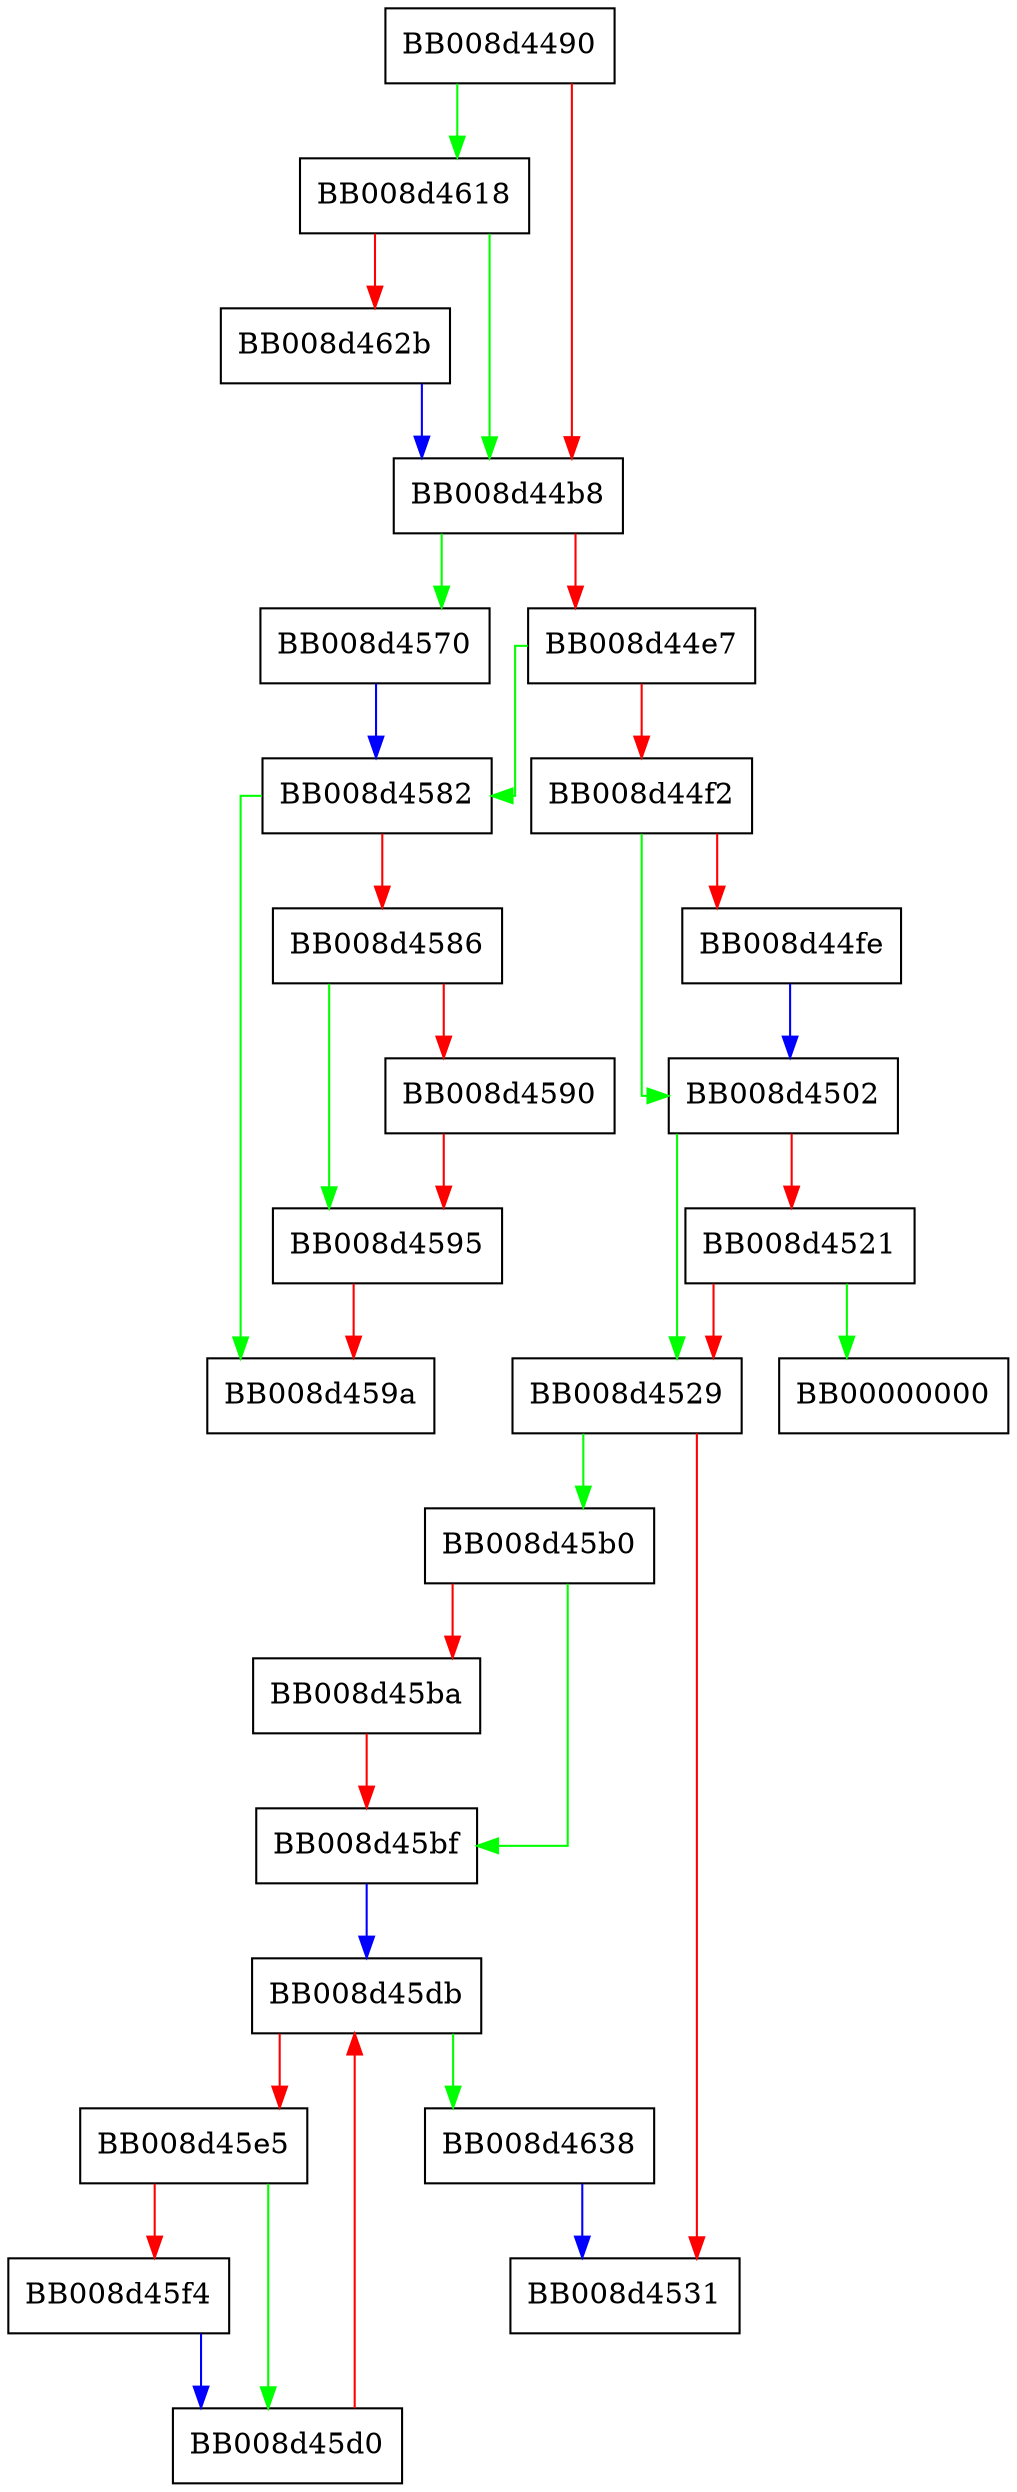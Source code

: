 digraph fork {
  node [shape="box"];
  graph [splines=ortho];
  BB008d4490 -> BB008d4618 [color="green"];
  BB008d4490 -> BB008d44b8 [color="red"];
  BB008d44b8 -> BB008d4570 [color="green"];
  BB008d44b8 -> BB008d44e7 [color="red"];
  BB008d44e7 -> BB008d4582 [color="green"];
  BB008d44e7 -> BB008d44f2 [color="red"];
  BB008d44f2 -> BB008d4502 [color="green"];
  BB008d44f2 -> BB008d44fe [color="red"];
  BB008d44fe -> BB008d4502 [color="blue"];
  BB008d4502 -> BB008d4529 [color="green"];
  BB008d4502 -> BB008d4521 [color="red"];
  BB008d4521 -> BB00000000 [color="green"];
  BB008d4521 -> BB008d4529 [color="red"];
  BB008d4529 -> BB008d45b0 [color="green"];
  BB008d4529 -> BB008d4531 [color="red"];
  BB008d4570 -> BB008d4582 [color="blue"];
  BB008d4582 -> BB008d459a [color="green"];
  BB008d4582 -> BB008d4586 [color="red"];
  BB008d4586 -> BB008d4595 [color="green"];
  BB008d4586 -> BB008d4590 [color="red"];
  BB008d4590 -> BB008d4595 [color="red"];
  BB008d4595 -> BB008d459a [color="red"];
  BB008d45b0 -> BB008d45bf [color="green"];
  BB008d45b0 -> BB008d45ba [color="red"];
  BB008d45ba -> BB008d45bf [color="red"];
  BB008d45bf -> BB008d45db [color="blue"];
  BB008d45d0 -> BB008d45db [color="red"];
  BB008d45db -> BB008d4638 [color="green"];
  BB008d45db -> BB008d45e5 [color="red"];
  BB008d45e5 -> BB008d45d0 [color="green"];
  BB008d45e5 -> BB008d45f4 [color="red"];
  BB008d45f4 -> BB008d45d0 [color="blue"];
  BB008d4618 -> BB008d44b8 [color="green"];
  BB008d4618 -> BB008d462b [color="red"];
  BB008d462b -> BB008d44b8 [color="blue"];
  BB008d4638 -> BB008d4531 [color="blue"];
}